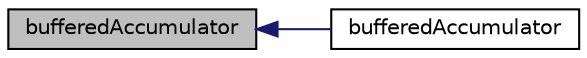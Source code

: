 digraph "bufferedAccumulator"
{
  bgcolor="transparent";
  edge [fontname="Helvetica",fontsize="10",labelfontname="Helvetica",labelfontsize="10"];
  node [fontname="Helvetica",fontsize="10",shape=record];
  rankdir="LR";
  Node1 [label="bufferedAccumulator",height=0.2,width=0.4,color="black", fillcolor="grey75", style="filled", fontcolor="black"];
  Node1 -> Node2 [dir="back",color="midnightblue",fontsize="10",style="solid",fontname="Helvetica"];
  Node2 [label="bufferedAccumulator",height=0.2,width=0.4,color="black",URL="$a00165.html#a389eccceba8a88b8a4e7cd1fe20c6b91",tooltip="Construct from components. "];
}
